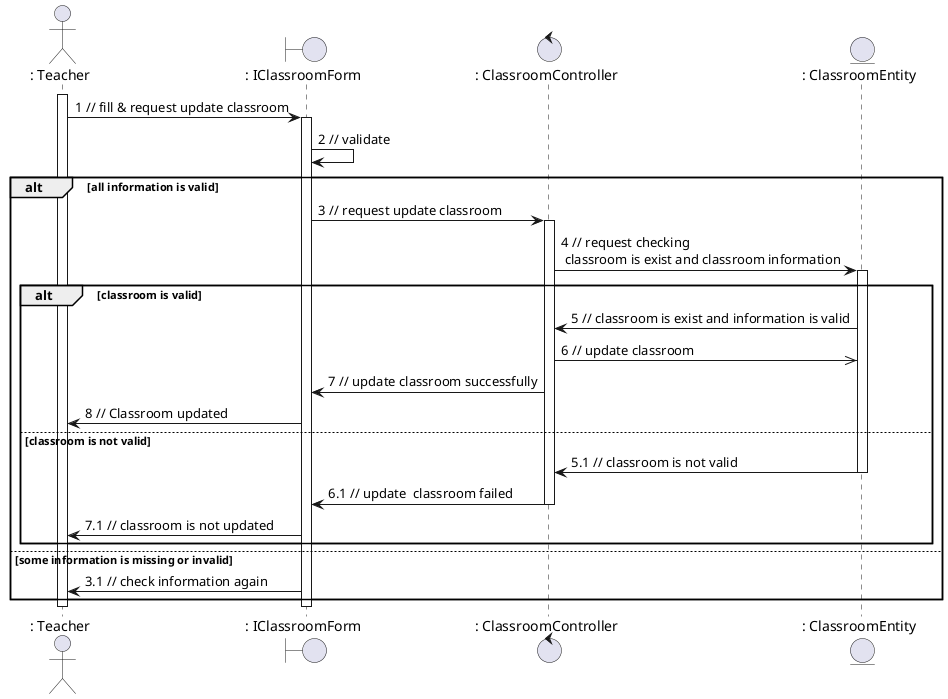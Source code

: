 @startuml updateClass

actor ": Teacher"
boundary ": IClassroomForm"
control ": ClassroomController"
entity ": ClassroomEntity"

activate ": Teacher"
": Teacher" -> ": IClassroomForm": 1 // fill & request update classroom
activate ": IClassroomForm"
": IClassroomForm" -> ": IClassroomForm": 2 // validate
alt all information is valid
    ": IClassroomForm" -> ": ClassroomController": 3 // request update classroom
    activate ": ClassroomController"
    ": ClassroomController" -> ": ClassroomEntity": 4 // request checking \n classroom is exist and classroom information
    activate ": ClassroomEntity"
    alt classroom is valid
        ": ClassroomEntity" -> ": ClassroomController": 5 // classroom is exist and information is valid
        ": ClassroomController" ->> ": ClassroomEntity": 6 // update classroom
        ": ClassroomController" -> ": IClassroomForm": 7 // update classroom successfully
        ": IClassroomForm" -> ": Teacher": 8 // Classroom updated
    else classroom is not valid
        ": ClassroomEntity" -> ": ClassroomController": 5.1 // classroom is not valid
        deactivate ": ClassroomEntity"
        ": ClassroomController" -> ": IClassroomForm": 6.1 // update  classroom failed
        deactivate ": ClassroomController"
        ": IClassroomForm" -> ": Teacher": 7.1 // classroom is not updated
    end
else some information is missing or invalid
    ": IClassroomForm" -> ": Teacher": 3.1 // check information again
end

deactivate ": IClassroomForm"
deactivate ": Teacher"

@enduml